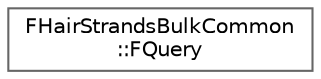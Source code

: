 digraph "Graphical Class Hierarchy"
{
 // INTERACTIVE_SVG=YES
 // LATEX_PDF_SIZE
  bgcolor="transparent";
  edge [fontname=Helvetica,fontsize=10,labelfontname=Helvetica,labelfontsize=10];
  node [fontname=Helvetica,fontsize=10,shape=box,height=0.2,width=0.4];
  rankdir="LR";
  Node0 [id="Node000000",label="FHairStrandsBulkCommon\l::FQuery",height=0.2,width=0.4,color="grey40", fillcolor="white", style="filled",URL="$db/dbb/structFHairStrandsBulkCommon_1_1FQuery.html",tooltip=" "];
}
